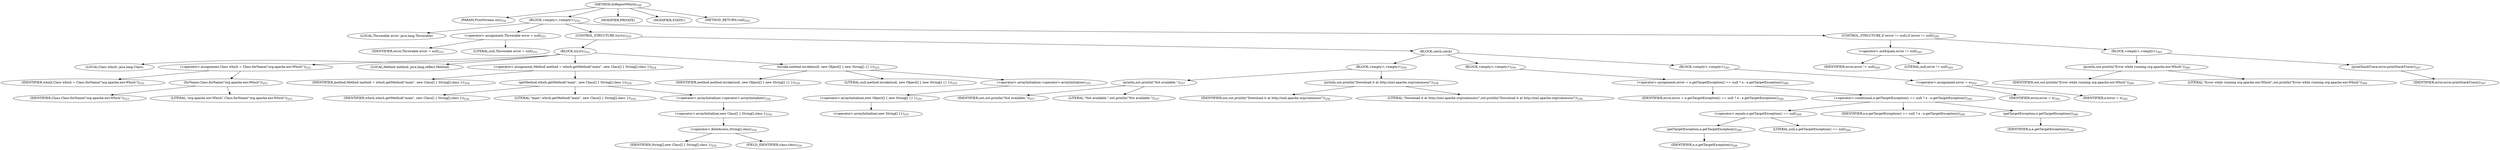 digraph "doReportWhich" {  
"413" [label = <(METHOD,doReportWhich)<SUB>250</SUB>> ]
"414" [label = <(PARAM,PrintStream out)<SUB>250</SUB>> ]
"415" [label = <(BLOCK,&lt;empty&gt;,&lt;empty&gt;)<SUB>250</SUB>> ]
"416" [label = <(LOCAL,Throwable error: java.lang.Throwable)> ]
"417" [label = <(&lt;operator&gt;.assignment,Throwable error = null)<SUB>251</SUB>> ]
"418" [label = <(IDENTIFIER,error,Throwable error = null)<SUB>251</SUB>> ]
"419" [label = <(LITERAL,null,Throwable error = null)<SUB>251</SUB>> ]
"420" [label = <(CONTROL_STRUCTURE,try,try)<SUB>252</SUB>> ]
"421" [label = <(BLOCK,try,try)<SUB>252</SUB>> ]
"422" [label = <(LOCAL,Class which: java.lang.Class)> ]
"423" [label = <(&lt;operator&gt;.assignment,Class which = Class.forName(&quot;org.apache.env.Which&quot;))<SUB>253</SUB>> ]
"424" [label = <(IDENTIFIER,which,Class which = Class.forName(&quot;org.apache.env.Which&quot;))<SUB>253</SUB>> ]
"425" [label = <(forName,Class.forName(&quot;org.apache.env.Which&quot;))<SUB>253</SUB>> ]
"426" [label = <(IDENTIFIER,Class,Class.forName(&quot;org.apache.env.Which&quot;))<SUB>253</SUB>> ]
"427" [label = <(LITERAL,&quot;org.apache.env.Which&quot;,Class.forName(&quot;org.apache.env.Which&quot;))<SUB>253</SUB>> ]
"428" [label = <(LOCAL,Method method: java.lang.reflect.Method)> ]
"429" [label = <(&lt;operator&gt;.assignment,Method method = which.getMethod(&quot;main&quot;, new Class[] { String[].class }))<SUB>254</SUB>> ]
"430" [label = <(IDENTIFIER,method,Method method = which.getMethod(&quot;main&quot;, new Class[] { String[].class }))<SUB>254</SUB>> ]
"431" [label = <(getMethod,which.getMethod(&quot;main&quot;, new Class[] { String[].class }))<SUB>254</SUB>> ]
"432" [label = <(IDENTIFIER,which,which.getMethod(&quot;main&quot;, new Class[] { String[].class }))<SUB>254</SUB>> ]
"433" [label = <(LITERAL,&quot;main&quot;,which.getMethod(&quot;main&quot;, new Class[] { String[].class }))<SUB>254</SUB>> ]
"434" [label = <(&lt;operator&gt;.arrayInitializer,&lt;operator&gt;.arrayInitializer)<SUB>254</SUB>> ]
"435" [label = <(&lt;operator&gt;.arrayInitializer,new Class[] { String[].class })<SUB>254</SUB>> ]
"436" [label = <(&lt;operator&gt;.fieldAccess,String[].class)<SUB>254</SUB>> ]
"437" [label = <(IDENTIFIER,String[],new Class[] { String[].class })<SUB>254</SUB>> ]
"438" [label = <(FIELD_IDENTIFIER,class,class)<SUB>254</SUB>> ]
"439" [label = <(invoke,method.invoke(null, new Object[] { new String[] {} }))<SUB>255</SUB>> ]
"440" [label = <(IDENTIFIER,method,method.invoke(null, new Object[] { new String[] {} }))<SUB>255</SUB>> ]
"441" [label = <(LITERAL,null,method.invoke(null, new Object[] { new String[] {} }))<SUB>255</SUB>> ]
"442" [label = <(&lt;operator&gt;.arrayInitializer,&lt;operator&gt;.arrayInitializer)<SUB>255</SUB>> ]
"443" [label = <(&lt;operator&gt;.arrayInitializer,new Object[] { new String[] {} })<SUB>255</SUB>> ]
"444" [label = <(&lt;operator&gt;.arrayInitializer,new String[] {})<SUB>255</SUB>> ]
"445" [label = <(BLOCK,catch,catch)> ]
"446" [label = <(BLOCK,&lt;empty&gt;,&lt;empty&gt;)<SUB>256</SUB>> ]
"447" [label = <(println,out.println(&quot;Not available.&quot;))<SUB>257</SUB>> ]
"448" [label = <(IDENTIFIER,out,out.println(&quot;Not available.&quot;))<SUB>257</SUB>> ]
"449" [label = <(LITERAL,&quot;Not available.&quot;,out.println(&quot;Not available.&quot;))<SUB>257</SUB>> ]
"450" [label = <(println,out.println(&quot;Download it at http://xml.apache.org/commons/&quot;))<SUB>258</SUB>> ]
"451" [label = <(IDENTIFIER,out,out.println(&quot;Download it at http://xml.apache.org/commons/&quot;))<SUB>258</SUB>> ]
"452" [label = <(LITERAL,&quot;Download it at http://xml.apache.org/commons/&quot;,out.println(&quot;Download it at http://xml.apache.org/commons/&quot;))<SUB>258</SUB>> ]
"453" [label = <(BLOCK,&lt;empty&gt;,&lt;empty&gt;)<SUB>259</SUB>> ]
"454" [label = <(&lt;operator&gt;.assignment,error = e.getTargetException() == null ? e : e.getTargetException())<SUB>260</SUB>> ]
"455" [label = <(IDENTIFIER,error,error = e.getTargetException() == null ? e : e.getTargetException())<SUB>260</SUB>> ]
"456" [label = <(&lt;operator&gt;.conditional,e.getTargetException() == null ? e : e.getTargetException())<SUB>260</SUB>> ]
"457" [label = <(&lt;operator&gt;.equals,e.getTargetException() == null)<SUB>260</SUB>> ]
"458" [label = <(getTargetException,e.getTargetException())<SUB>260</SUB>> ]
"459" [label = <(IDENTIFIER,e,e.getTargetException())<SUB>260</SUB>> ]
"460" [label = <(LITERAL,null,e.getTargetException() == null)<SUB>260</SUB>> ]
"461" [label = <(IDENTIFIER,e,e.getTargetException() == null ? e : e.getTargetException())<SUB>260</SUB>> ]
"462" [label = <(getTargetException,e.getTargetException())<SUB>260</SUB>> ]
"463" [label = <(IDENTIFIER,e,e.getTargetException())<SUB>260</SUB>> ]
"464" [label = <(BLOCK,&lt;empty&gt;,&lt;empty&gt;)<SUB>261</SUB>> ]
"465" [label = <(&lt;operator&gt;.assignment,error = e)<SUB>262</SUB>> ]
"466" [label = <(IDENTIFIER,error,error = e)<SUB>262</SUB>> ]
"467" [label = <(IDENTIFIER,e,error = e)<SUB>262</SUB>> ]
"468" [label = <(CONTROL_STRUCTURE,if (error != null),if (error != null))<SUB>265</SUB>> ]
"469" [label = <(&lt;operator&gt;.notEquals,error != null)<SUB>265</SUB>> ]
"470" [label = <(IDENTIFIER,error,error != null)<SUB>265</SUB>> ]
"471" [label = <(LITERAL,null,error != null)<SUB>265</SUB>> ]
"472" [label = <(BLOCK,&lt;empty&gt;,&lt;empty&gt;)<SUB>265</SUB>> ]
"473" [label = <(println,out.println(&quot;Error while running org.apache.env.Which&quot;))<SUB>266</SUB>> ]
"474" [label = <(IDENTIFIER,out,out.println(&quot;Error while running org.apache.env.Which&quot;))<SUB>266</SUB>> ]
"475" [label = <(LITERAL,&quot;Error while running org.apache.env.Which&quot;,out.println(&quot;Error while running org.apache.env.Which&quot;))<SUB>266</SUB>> ]
"476" [label = <(printStackTrace,error.printStackTrace())<SUB>267</SUB>> ]
"477" [label = <(IDENTIFIER,error,error.printStackTrace())<SUB>267</SUB>> ]
"478" [label = <(MODIFIER,PRIVATE)> ]
"479" [label = <(MODIFIER,STATIC)> ]
"480" [label = <(METHOD_RETURN,void)<SUB>250</SUB>> ]
  "413" -> "414" 
  "413" -> "415" 
  "413" -> "478" 
  "413" -> "479" 
  "413" -> "480" 
  "415" -> "416" 
  "415" -> "417" 
  "415" -> "420" 
  "415" -> "468" 
  "417" -> "418" 
  "417" -> "419" 
  "420" -> "421" 
  "420" -> "445" 
  "421" -> "422" 
  "421" -> "423" 
  "421" -> "428" 
  "421" -> "429" 
  "421" -> "439" 
  "423" -> "424" 
  "423" -> "425" 
  "425" -> "426" 
  "425" -> "427" 
  "429" -> "430" 
  "429" -> "431" 
  "431" -> "432" 
  "431" -> "433" 
  "431" -> "434" 
  "434" -> "435" 
  "435" -> "436" 
  "436" -> "437" 
  "436" -> "438" 
  "439" -> "440" 
  "439" -> "441" 
  "439" -> "442" 
  "442" -> "443" 
  "443" -> "444" 
  "445" -> "446" 
  "445" -> "453" 
  "445" -> "464" 
  "446" -> "447" 
  "446" -> "450" 
  "447" -> "448" 
  "447" -> "449" 
  "450" -> "451" 
  "450" -> "452" 
  "453" -> "454" 
  "454" -> "455" 
  "454" -> "456" 
  "456" -> "457" 
  "456" -> "461" 
  "456" -> "462" 
  "457" -> "458" 
  "457" -> "460" 
  "458" -> "459" 
  "462" -> "463" 
  "464" -> "465" 
  "465" -> "466" 
  "465" -> "467" 
  "468" -> "469" 
  "468" -> "472" 
  "469" -> "470" 
  "469" -> "471" 
  "472" -> "473" 
  "472" -> "476" 
  "473" -> "474" 
  "473" -> "475" 
  "476" -> "477" 
}
